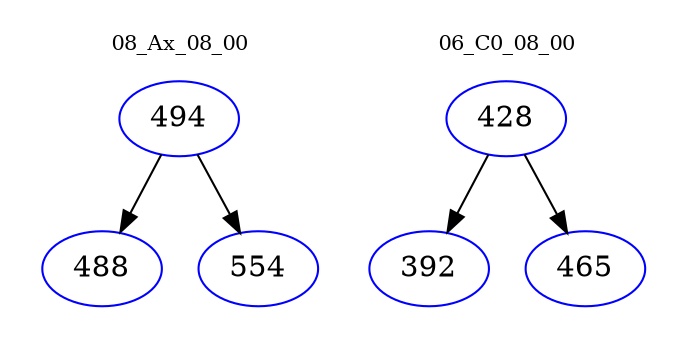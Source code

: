 digraph{
subgraph cluster_0 {
color = white
label = "08_Ax_08_00";
fontsize=10;
T0_494 [label="494", color="blue"]
T0_494 -> T0_488 [color="black"]
T0_488 [label="488", color="blue"]
T0_494 -> T0_554 [color="black"]
T0_554 [label="554", color="blue"]
}
subgraph cluster_1 {
color = white
label = "06_C0_08_00";
fontsize=10;
T1_428 [label="428", color="blue"]
T1_428 -> T1_392 [color="black"]
T1_392 [label="392", color="blue"]
T1_428 -> T1_465 [color="black"]
T1_465 [label="465", color="blue"]
}
}
